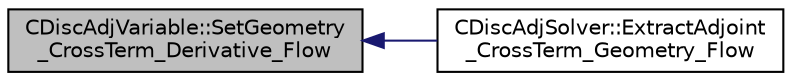 digraph "CDiscAdjVariable::SetGeometry_CrossTerm_Derivative_Flow"
{
  edge [fontname="Helvetica",fontsize="10",labelfontname="Helvetica",labelfontsize="10"];
  node [fontname="Helvetica",fontsize="10",shape=record];
  rankdir="LR";
  Node66 [label="CDiscAdjVariable::SetGeometry\l_CrossTerm_Derivative_Flow",height=0.2,width=0.4,color="black", fillcolor="grey75", style="filled", fontcolor="black"];
  Node66 -> Node67 [dir="back",color="midnightblue",fontsize="10",style="solid",fontname="Helvetica"];
  Node67 [label="CDiscAdjSolver::ExtractAdjoint\l_CrossTerm_Geometry_Flow",height=0.2,width=0.4,color="black", fillcolor="white", style="filled",URL="$class_c_disc_adj_solver.html#a91d6e8daec629132ded7e265c48fc0d7",tooltip="A virtual member. "];
}
